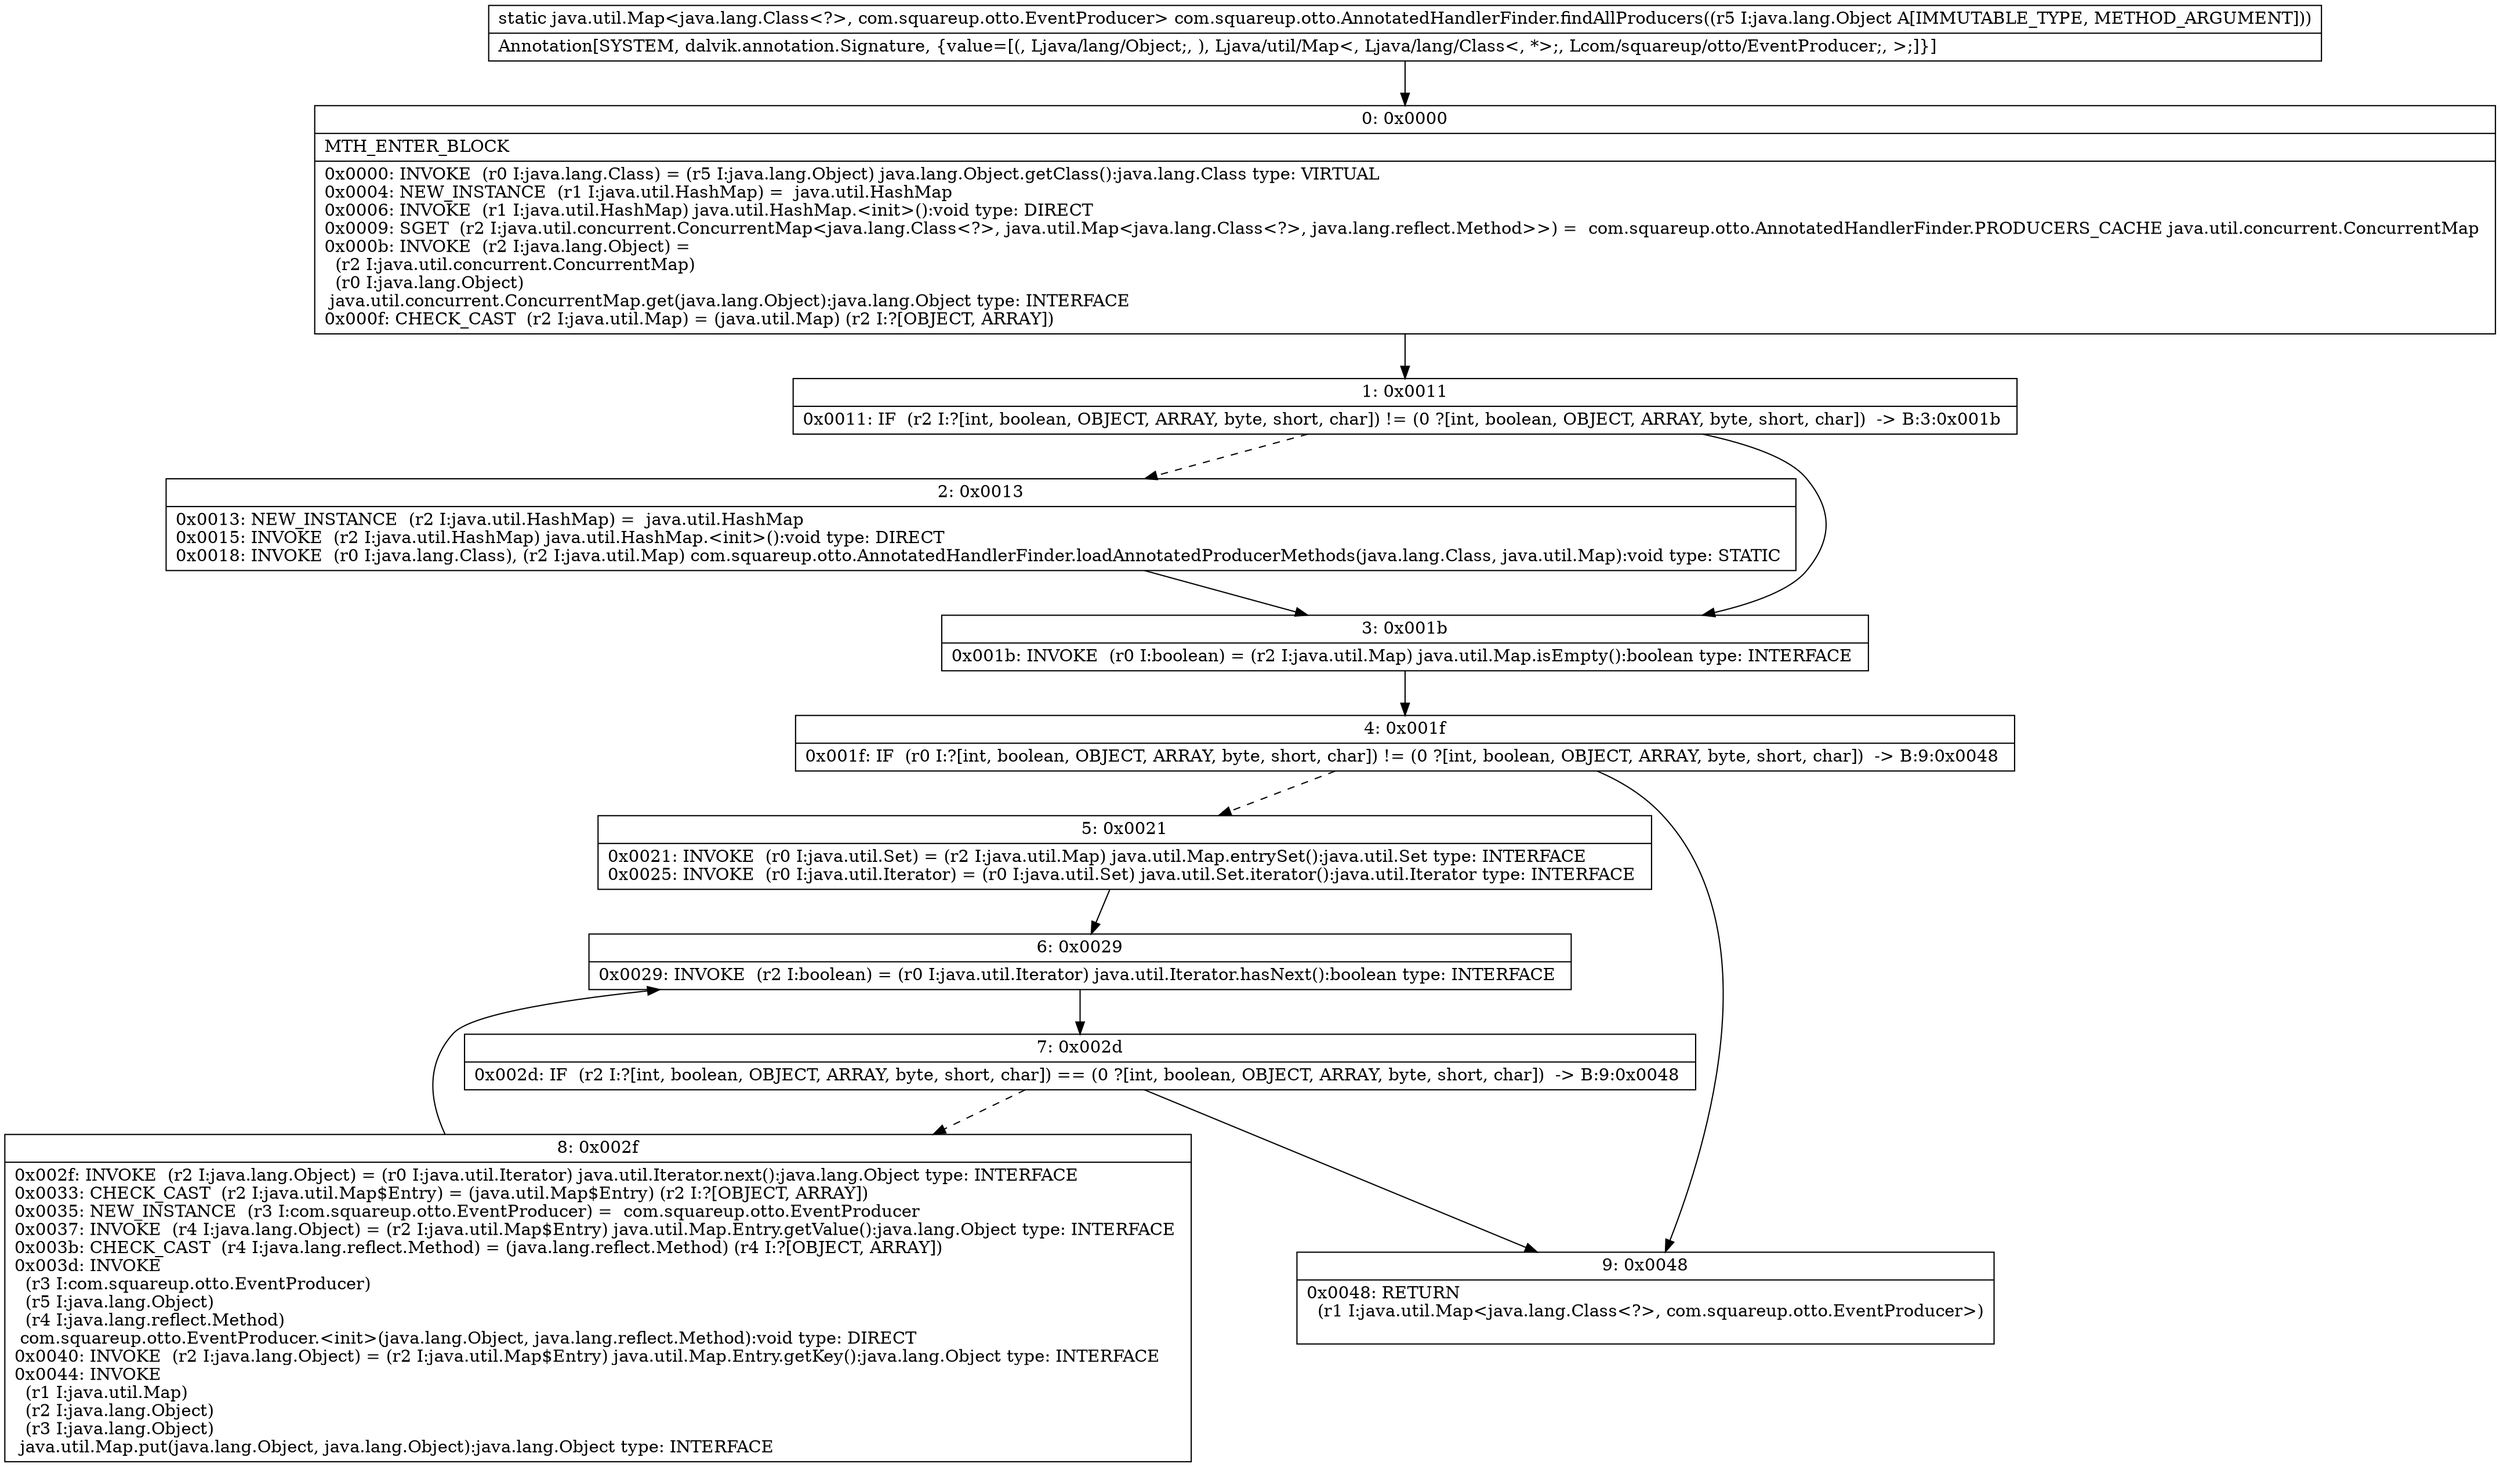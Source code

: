 digraph "CFG forcom.squareup.otto.AnnotatedHandlerFinder.findAllProducers(Ljava\/lang\/Object;)Ljava\/util\/Map;" {
Node_0 [shape=record,label="{0\:\ 0x0000|MTH_ENTER_BLOCK\l|0x0000: INVOKE  (r0 I:java.lang.Class) = (r5 I:java.lang.Object) java.lang.Object.getClass():java.lang.Class type: VIRTUAL \l0x0004: NEW_INSTANCE  (r1 I:java.util.HashMap) =  java.util.HashMap \l0x0006: INVOKE  (r1 I:java.util.HashMap) java.util.HashMap.\<init\>():void type: DIRECT \l0x0009: SGET  (r2 I:java.util.concurrent.ConcurrentMap\<java.lang.Class\<?\>, java.util.Map\<java.lang.Class\<?\>, java.lang.reflect.Method\>\>) =  com.squareup.otto.AnnotatedHandlerFinder.PRODUCERS_CACHE java.util.concurrent.ConcurrentMap \l0x000b: INVOKE  (r2 I:java.lang.Object) = \l  (r2 I:java.util.concurrent.ConcurrentMap)\l  (r0 I:java.lang.Object)\l java.util.concurrent.ConcurrentMap.get(java.lang.Object):java.lang.Object type: INTERFACE \l0x000f: CHECK_CAST  (r2 I:java.util.Map) = (java.util.Map) (r2 I:?[OBJECT, ARRAY]) \l}"];
Node_1 [shape=record,label="{1\:\ 0x0011|0x0011: IF  (r2 I:?[int, boolean, OBJECT, ARRAY, byte, short, char]) != (0 ?[int, boolean, OBJECT, ARRAY, byte, short, char])  \-\> B:3:0x001b \l}"];
Node_2 [shape=record,label="{2\:\ 0x0013|0x0013: NEW_INSTANCE  (r2 I:java.util.HashMap) =  java.util.HashMap \l0x0015: INVOKE  (r2 I:java.util.HashMap) java.util.HashMap.\<init\>():void type: DIRECT \l0x0018: INVOKE  (r0 I:java.lang.Class), (r2 I:java.util.Map) com.squareup.otto.AnnotatedHandlerFinder.loadAnnotatedProducerMethods(java.lang.Class, java.util.Map):void type: STATIC \l}"];
Node_3 [shape=record,label="{3\:\ 0x001b|0x001b: INVOKE  (r0 I:boolean) = (r2 I:java.util.Map) java.util.Map.isEmpty():boolean type: INTERFACE \l}"];
Node_4 [shape=record,label="{4\:\ 0x001f|0x001f: IF  (r0 I:?[int, boolean, OBJECT, ARRAY, byte, short, char]) != (0 ?[int, boolean, OBJECT, ARRAY, byte, short, char])  \-\> B:9:0x0048 \l}"];
Node_5 [shape=record,label="{5\:\ 0x0021|0x0021: INVOKE  (r0 I:java.util.Set) = (r2 I:java.util.Map) java.util.Map.entrySet():java.util.Set type: INTERFACE \l0x0025: INVOKE  (r0 I:java.util.Iterator) = (r0 I:java.util.Set) java.util.Set.iterator():java.util.Iterator type: INTERFACE \l}"];
Node_6 [shape=record,label="{6\:\ 0x0029|0x0029: INVOKE  (r2 I:boolean) = (r0 I:java.util.Iterator) java.util.Iterator.hasNext():boolean type: INTERFACE \l}"];
Node_7 [shape=record,label="{7\:\ 0x002d|0x002d: IF  (r2 I:?[int, boolean, OBJECT, ARRAY, byte, short, char]) == (0 ?[int, boolean, OBJECT, ARRAY, byte, short, char])  \-\> B:9:0x0048 \l}"];
Node_8 [shape=record,label="{8\:\ 0x002f|0x002f: INVOKE  (r2 I:java.lang.Object) = (r0 I:java.util.Iterator) java.util.Iterator.next():java.lang.Object type: INTERFACE \l0x0033: CHECK_CAST  (r2 I:java.util.Map$Entry) = (java.util.Map$Entry) (r2 I:?[OBJECT, ARRAY]) \l0x0035: NEW_INSTANCE  (r3 I:com.squareup.otto.EventProducer) =  com.squareup.otto.EventProducer \l0x0037: INVOKE  (r4 I:java.lang.Object) = (r2 I:java.util.Map$Entry) java.util.Map.Entry.getValue():java.lang.Object type: INTERFACE \l0x003b: CHECK_CAST  (r4 I:java.lang.reflect.Method) = (java.lang.reflect.Method) (r4 I:?[OBJECT, ARRAY]) \l0x003d: INVOKE  \l  (r3 I:com.squareup.otto.EventProducer)\l  (r5 I:java.lang.Object)\l  (r4 I:java.lang.reflect.Method)\l com.squareup.otto.EventProducer.\<init\>(java.lang.Object, java.lang.reflect.Method):void type: DIRECT \l0x0040: INVOKE  (r2 I:java.lang.Object) = (r2 I:java.util.Map$Entry) java.util.Map.Entry.getKey():java.lang.Object type: INTERFACE \l0x0044: INVOKE  \l  (r1 I:java.util.Map)\l  (r2 I:java.lang.Object)\l  (r3 I:java.lang.Object)\l java.util.Map.put(java.lang.Object, java.lang.Object):java.lang.Object type: INTERFACE \l}"];
Node_9 [shape=record,label="{9\:\ 0x0048|0x0048: RETURN  \l  (r1 I:java.util.Map\<java.lang.Class\<?\>, com.squareup.otto.EventProducer\>)\l \l}"];
MethodNode[shape=record,label="{static java.util.Map\<java.lang.Class\<?\>, com.squareup.otto.EventProducer\> com.squareup.otto.AnnotatedHandlerFinder.findAllProducers((r5 I:java.lang.Object A[IMMUTABLE_TYPE, METHOD_ARGUMENT]))  | Annotation[SYSTEM, dalvik.annotation.Signature, \{value=[(, Ljava\/lang\/Object;, ), Ljava\/util\/Map\<, Ljava\/lang\/Class\<, *\>;, Lcom\/squareup\/otto\/EventProducer;, \>;]\}]\l}"];
MethodNode -> Node_0;
Node_0 -> Node_1;
Node_1 -> Node_2[style=dashed];
Node_1 -> Node_3;
Node_2 -> Node_3;
Node_3 -> Node_4;
Node_4 -> Node_5[style=dashed];
Node_4 -> Node_9;
Node_5 -> Node_6;
Node_6 -> Node_7;
Node_7 -> Node_8[style=dashed];
Node_7 -> Node_9;
Node_8 -> Node_6;
}

